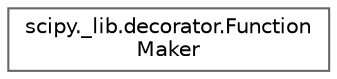 digraph "Graphical Class Hierarchy"
{
 // LATEX_PDF_SIZE
  bgcolor="transparent";
  edge [fontname=Helvetica,fontsize=10,labelfontname=Helvetica,labelfontsize=10];
  node [fontname=Helvetica,fontsize=10,shape=box,height=0.2,width=0.4];
  rankdir="LR";
  Node0 [id="Node000000",label="scipy._lib.decorator.Function\lMaker",height=0.2,width=0.4,color="grey40", fillcolor="white", style="filled",URL="$d0/dce/classscipy_1_1__lib_1_1decorator_1_1FunctionMaker.html",tooltip=" "];
}
